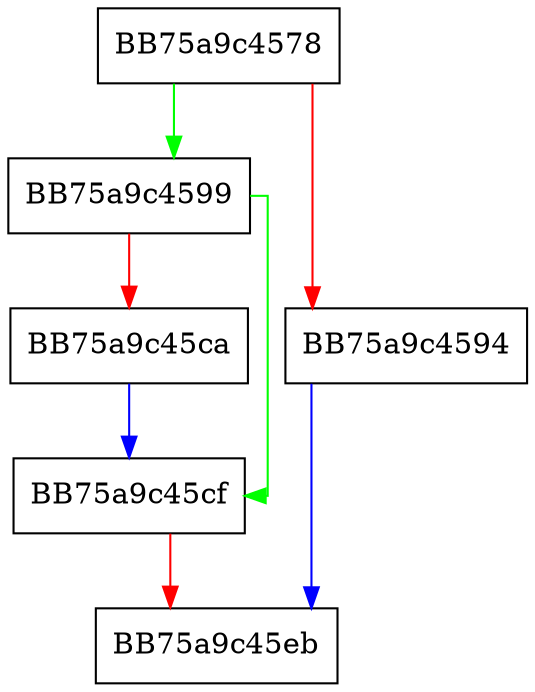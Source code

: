 digraph importer {
  node [shape="box"];
  graph [splines=ortho];
  BB75a9c4578 -> BB75a9c4599 [color="green"];
  BB75a9c4578 -> BB75a9c4594 [color="red"];
  BB75a9c4594 -> BB75a9c45eb [color="blue"];
  BB75a9c4599 -> BB75a9c45cf [color="green"];
  BB75a9c4599 -> BB75a9c45ca [color="red"];
  BB75a9c45ca -> BB75a9c45cf [color="blue"];
  BB75a9c45cf -> BB75a9c45eb [color="red"];
}